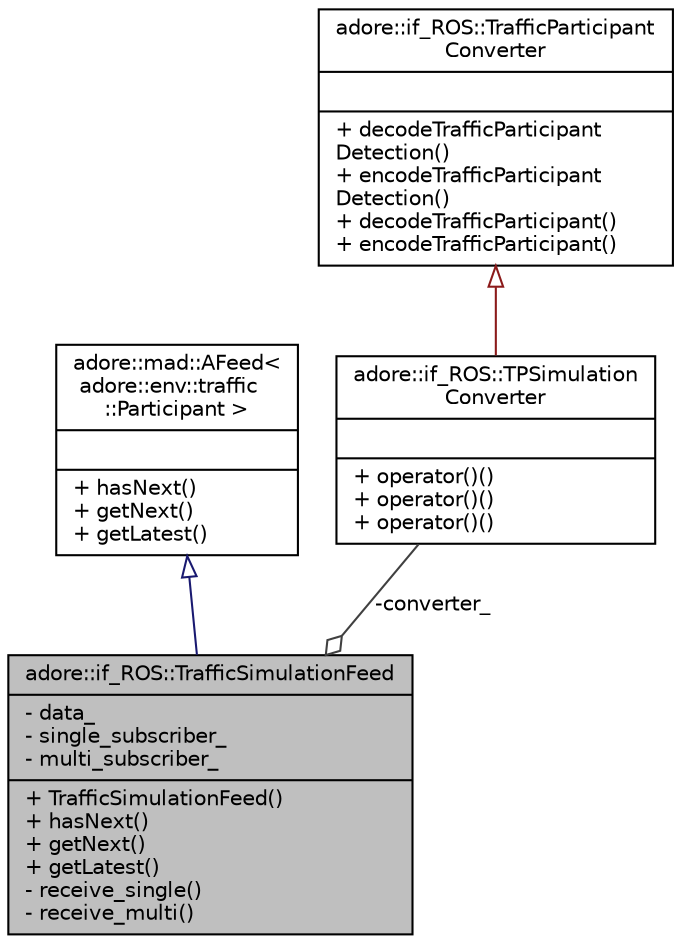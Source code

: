 digraph "adore::if_ROS::TrafficSimulationFeed"
{
 // LATEX_PDF_SIZE
  edge [fontname="Helvetica",fontsize="10",labelfontname="Helvetica",labelfontsize="10"];
  node [fontname="Helvetica",fontsize="10",shape=record];
  Node1 [label="{adore::if_ROS::TrafficSimulationFeed\n|- data_\l- single_subscriber_\l- multi_subscriber_\l|+ TrafficSimulationFeed()\l+ hasNext()\l+ getNext()\l+ getLatest()\l- receive_single()\l- receive_multi()\l}",height=0.2,width=0.4,color="black", fillcolor="grey75", style="filled", fontcolor="black",tooltip=" "];
  Node2 -> Node1 [dir="back",color="midnightblue",fontsize="10",style="solid",arrowtail="onormal",fontname="Helvetica"];
  Node2 [label="{adore::mad::AFeed\<\l adore::env::traffic\l::Participant \>\n||+ hasNext()\l+ getNext()\l+ getLatest()\l}",height=0.2,width=0.4,color="black", fillcolor="white", style="filled",URL="$classadore_1_1mad_1_1AFeed.html",tooltip=" "];
  Node3 -> Node1 [color="grey25",fontsize="10",style="solid",label=" -converter_" ,arrowhead="odiamond",fontname="Helvetica"];
  Node3 [label="{adore::if_ROS::TPSimulation\lConverter\n||+ operator()()\l+ operator()()\l+ operator()()\l}",height=0.2,width=0.4,color="black", fillcolor="white", style="filled",URL="$classadore_1_1if__ROS_1_1TPSimulationConverter.html",tooltip=" "];
  Node4 -> Node3 [dir="back",color="firebrick4",fontsize="10",style="solid",arrowtail="onormal",fontname="Helvetica"];
  Node4 [label="{adore::if_ROS::TrafficParticipant\lConverter\n||+ decodeTrafficParticipant\lDetection()\l+ encodeTrafficParticipant\lDetection()\l+ decodeTrafficParticipant()\l+ encodeTrafficParticipant()\l}",height=0.2,width=0.4,color="black", fillcolor="white", style="filled",URL="$classadore_1_1if__ROS_1_1TrafficParticipantConverter.html",tooltip=" "];
}

